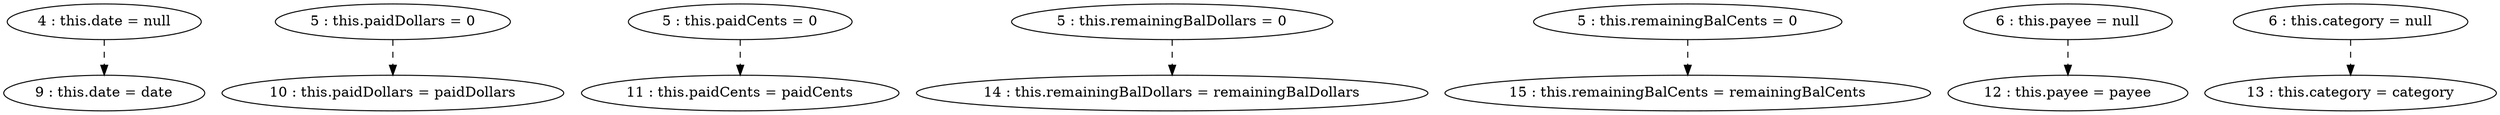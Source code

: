 digraph G {
"4 : this.date = null"
"4 : this.date = null" -> "9 : this.date = date" [style=dashed]
"5 : this.paidDollars = 0"
"5 : this.paidDollars = 0" -> "10 : this.paidDollars = paidDollars" [style=dashed]
"5 : this.paidCents = 0"
"5 : this.paidCents = 0" -> "11 : this.paidCents = paidCents" [style=dashed]
"5 : this.remainingBalDollars = 0"
"5 : this.remainingBalDollars = 0" -> "14 : this.remainingBalDollars = remainingBalDollars" [style=dashed]
"5 : this.remainingBalCents = 0"
"5 : this.remainingBalCents = 0" -> "15 : this.remainingBalCents = remainingBalCents" [style=dashed]
"6 : this.payee = null"
"6 : this.payee = null" -> "12 : this.payee = payee" [style=dashed]
"6 : this.category = null"
"6 : this.category = null" -> "13 : this.category = category" [style=dashed]
"9 : this.date = date"
"10 : this.paidDollars = paidDollars"
"11 : this.paidCents = paidCents"
"12 : this.payee = payee"
"13 : this.category = category"
"14 : this.remainingBalDollars = remainingBalDollars"
"15 : this.remainingBalCents = remainingBalCents"
}